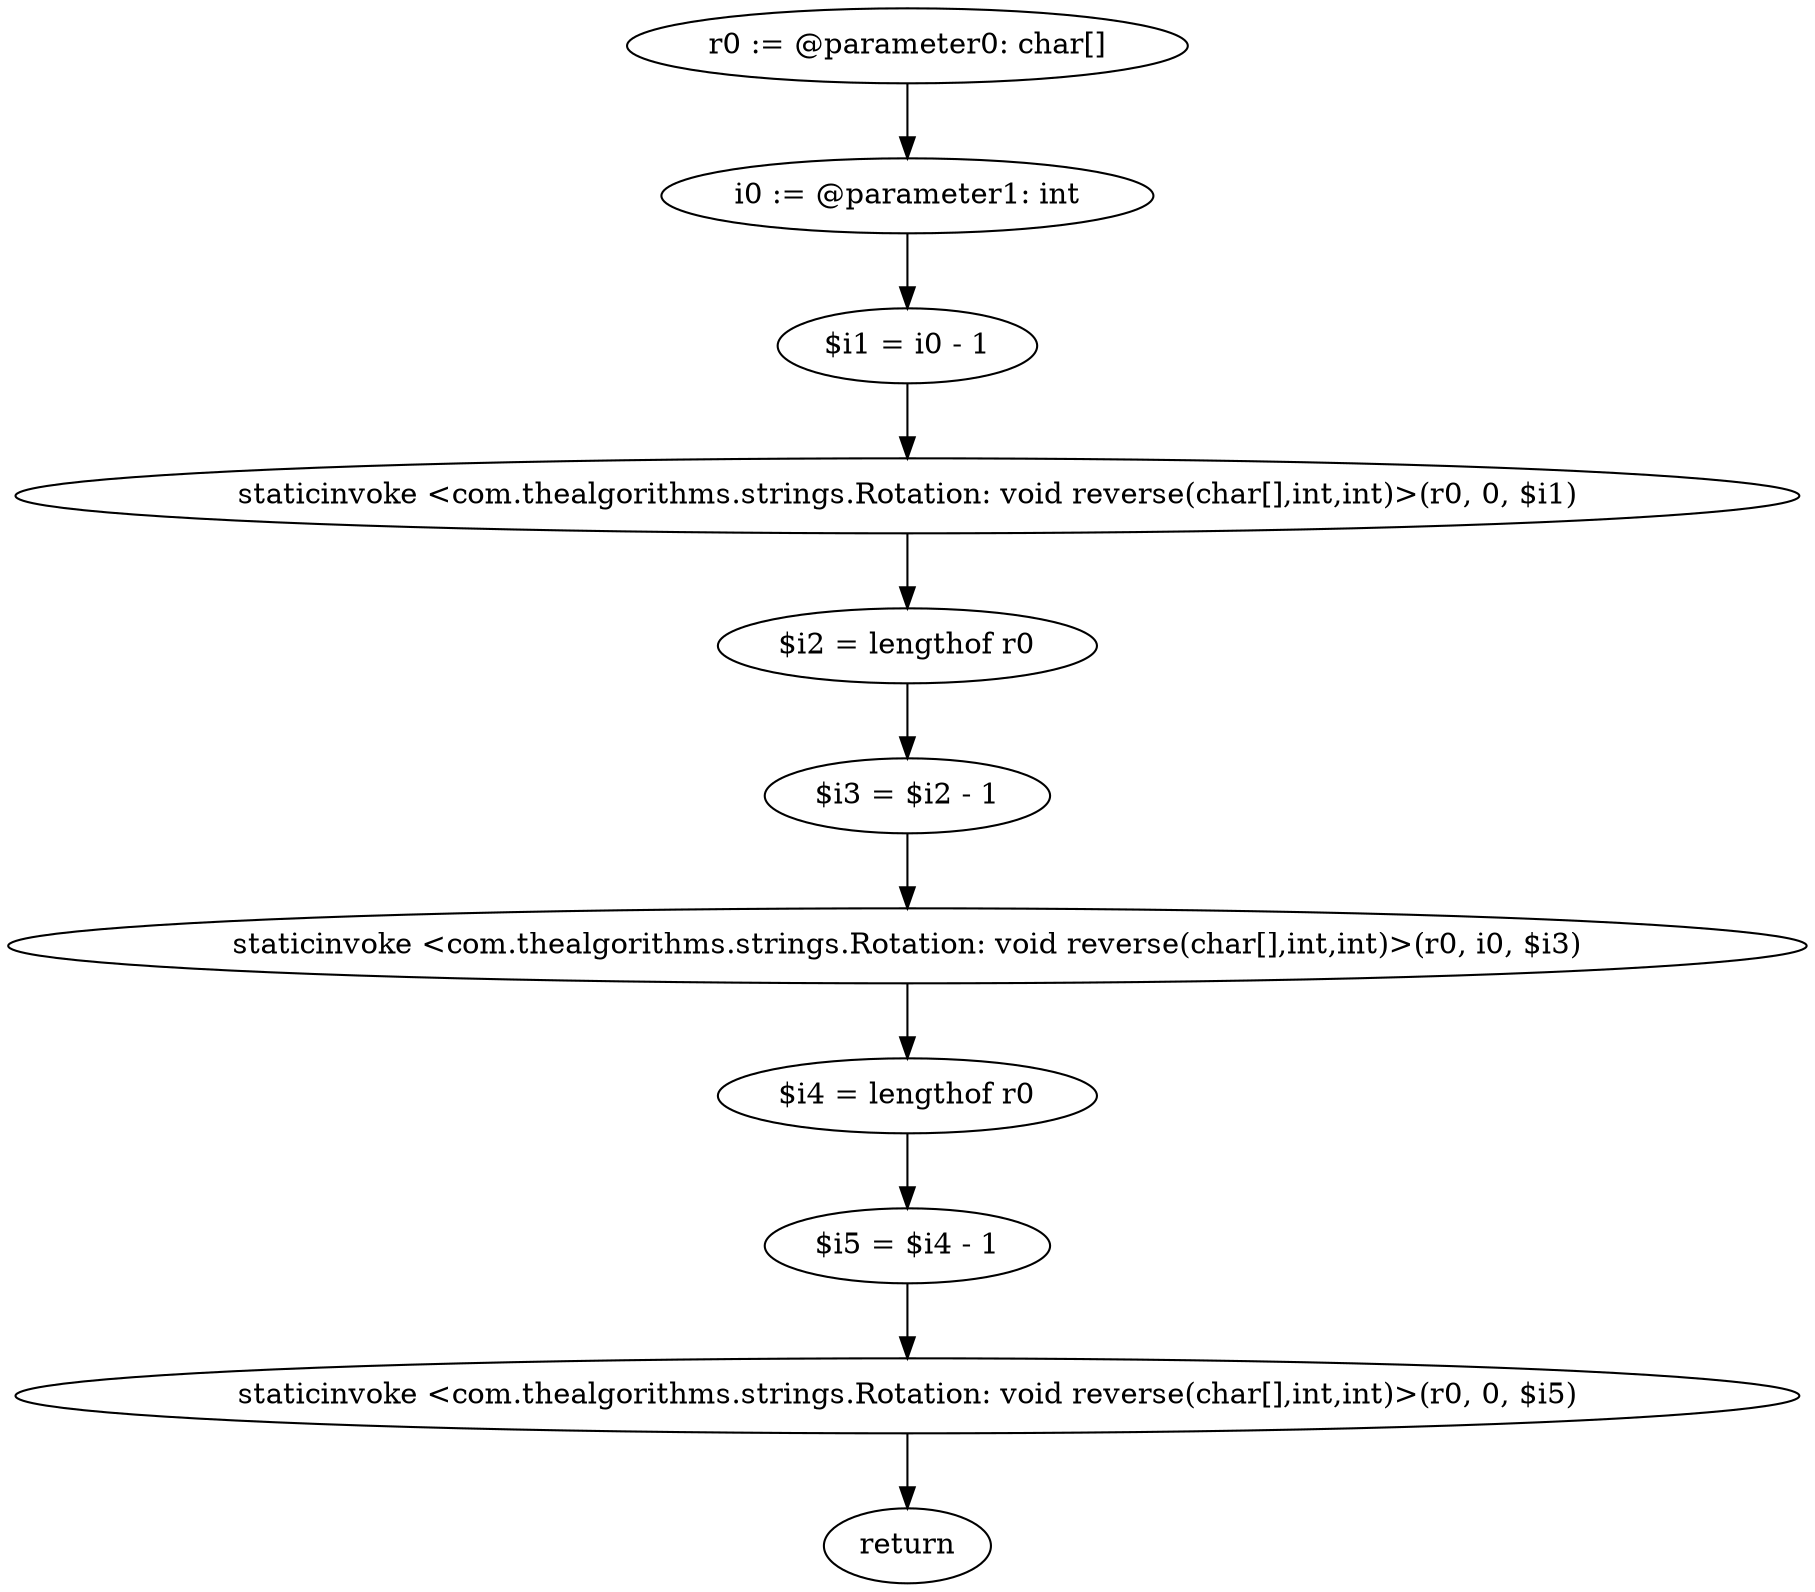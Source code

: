digraph "unitGraph" {
    "r0 := @parameter0: char[]"
    "i0 := @parameter1: int"
    "$i1 = i0 - 1"
    "staticinvoke <com.thealgorithms.strings.Rotation: void reverse(char[],int,int)>(r0, 0, $i1)"
    "$i2 = lengthof r0"
    "$i3 = $i2 - 1"
    "staticinvoke <com.thealgorithms.strings.Rotation: void reverse(char[],int,int)>(r0, i0, $i3)"
    "$i4 = lengthof r0"
    "$i5 = $i4 - 1"
    "staticinvoke <com.thealgorithms.strings.Rotation: void reverse(char[],int,int)>(r0, 0, $i5)"
    "return"
    "r0 := @parameter0: char[]"->"i0 := @parameter1: int";
    "i0 := @parameter1: int"->"$i1 = i0 - 1";
    "$i1 = i0 - 1"->"staticinvoke <com.thealgorithms.strings.Rotation: void reverse(char[],int,int)>(r0, 0, $i1)";
    "staticinvoke <com.thealgorithms.strings.Rotation: void reverse(char[],int,int)>(r0, 0, $i1)"->"$i2 = lengthof r0";
    "$i2 = lengthof r0"->"$i3 = $i2 - 1";
    "$i3 = $i2 - 1"->"staticinvoke <com.thealgorithms.strings.Rotation: void reverse(char[],int,int)>(r0, i0, $i3)";
    "staticinvoke <com.thealgorithms.strings.Rotation: void reverse(char[],int,int)>(r0, i0, $i3)"->"$i4 = lengthof r0";
    "$i4 = lengthof r0"->"$i5 = $i4 - 1";
    "$i5 = $i4 - 1"->"staticinvoke <com.thealgorithms.strings.Rotation: void reverse(char[],int,int)>(r0, 0, $i5)";
    "staticinvoke <com.thealgorithms.strings.Rotation: void reverse(char[],int,int)>(r0, 0, $i5)"->"return";
}
